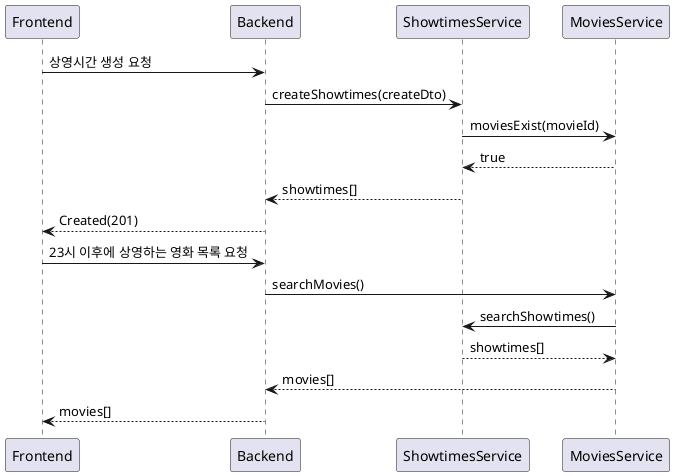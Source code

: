 @startuml

@startuml
Frontend -> Backend: 상영시간 생성 요청
    Backend -> ShowtimesService: createShowtimes(createDto)
        ShowtimesService -> MoviesService: moviesExist(movieId)
        ShowtimesService <-- MoviesService: true
    Backend <-- ShowtimesService: showtimes[]
Frontend <-- Backend: Created(201)

Frontend -> Backend: 23시 이후에 상영하는 영화 목록 요청
    Backend -> MoviesService: searchMovies()
        MoviesService -> ShowtimesService: searchShowtimes()
        MoviesService <-- ShowtimesService: showtimes[]
    Backend <-- MoviesService: movies[]
Frontend <-- Backend: movies[]
@enduml

@enduml
